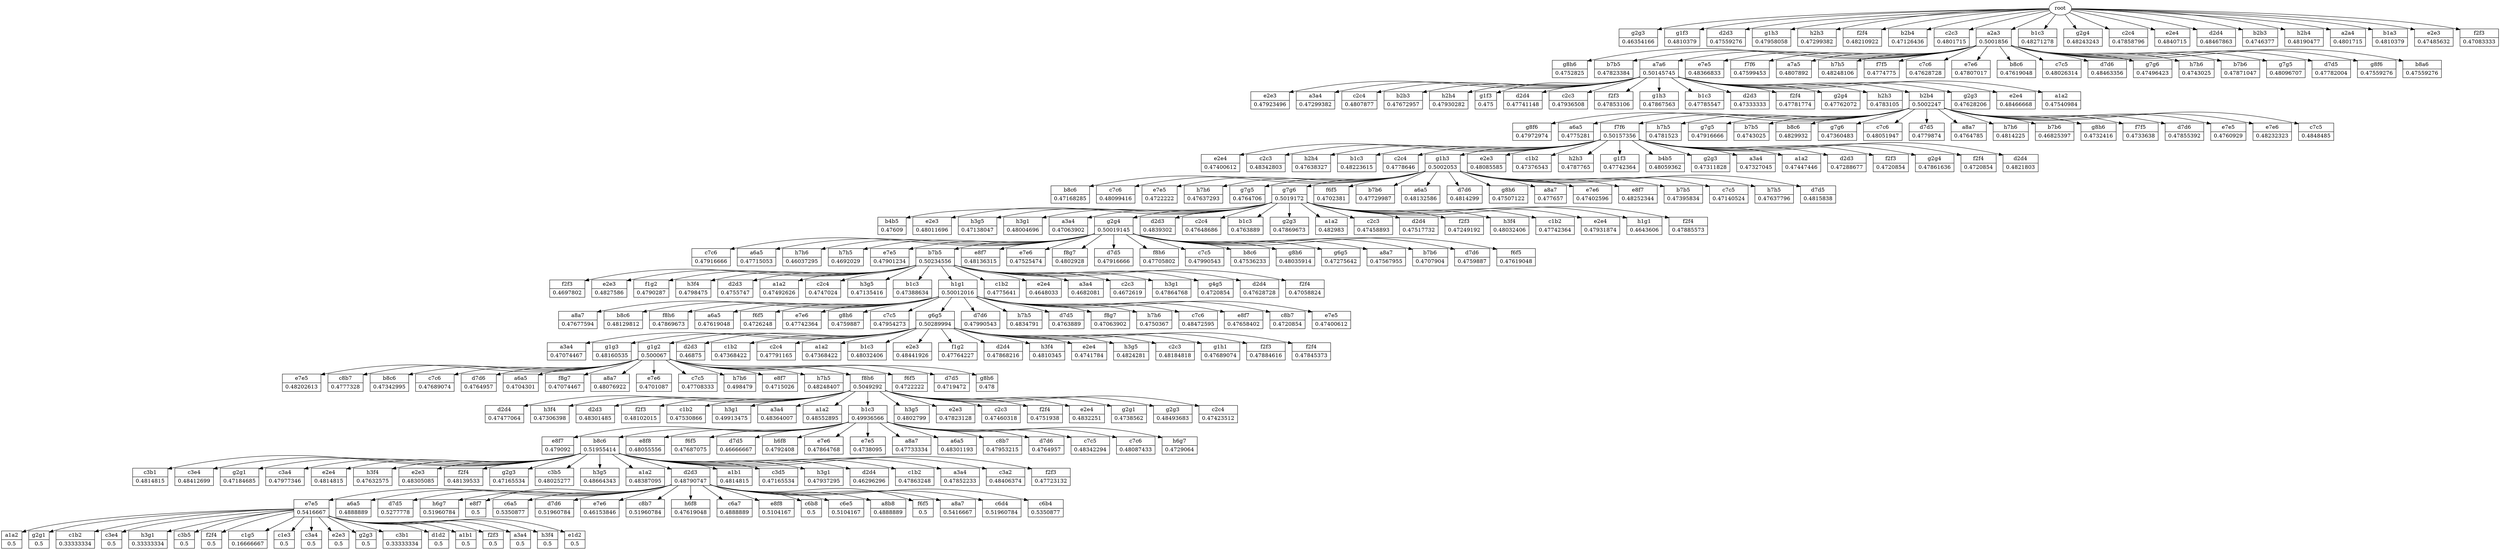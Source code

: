 digraph mcts{
0 [label="root"];
1 [shape=record, label="{ g2g3|0.46354166 }"];
0 -> 1;
2 [shape=record, label="{ g1f3|0.4810379 }"];
0 -> 2;
3 [shape=record, label="{ d2d3|0.47559276 }"];
0 -> 3;
4 [shape=record, label="{ g1h3|0.47958058 }"];
0 -> 4;
5 [shape=record, label="{ h2h3|0.47299382 }"];
0 -> 5;
6 [shape=record, label="{ f2f4|0.48210922 }"];
0 -> 6;
7 [shape=record, label="{ b2b4|0.47126436 }"];
0 -> 7;
8 [shape=record, label="{ c2c3|0.4801715 }"];
0 -> 8;
9 [shape=record, label="{ a2a3|0.5001856 }"];
0 -> 9;
10 [shape=record, label="{ b1c3|0.48271278 }"];
0 -> 10;
11 [shape=record, label="{ g2g4|0.48243243 }"];
0 -> 11;
12 [shape=record, label="{ c2c4|0.47858796 }"];
0 -> 12;
13 [shape=record, label="{ e2e4|0.4840715 }"];
0 -> 13;
14 [shape=record, label="{ d2d4|0.48467863 }"];
0 -> 14;
15 [shape=record, label="{ b2b3|0.4746377 }"];
0 -> 15;
16 [shape=record, label="{ h2h4|0.48190477 }"];
0 -> 16;
17 [shape=record, label="{ a2a4|0.4801715 }"];
0 -> 17;
18 [shape=record, label="{ b1a3|0.4810379 }"];
0 -> 18;
19 [shape=record, label="{ e2e3|0.47485632 }"];
0 -> 19;
20 [shape=record, label="{ f2f3|0.47083333 }"];
0 -> 20;
38 [shape=record, label="{ g8h6|0.4752825 }"];
9 -> 38;
56 [shape=record, label="{ b7b5|0.47823384 }"];
9 -> 56;
72 [shape=record, label="{ a7a6|0.50145745 }"];
9 -> 72;
86 [shape=record, label="{ e7e5|0.48366833 }"];
9 -> 86;
105 [shape=record, label="{ f7f6|0.47599453 }"];
9 -> 105;
124 [shape=record, label="{ a7a5|0.4807892 }"];
9 -> 124;
142 [shape=record, label="{ h7h5|0.48248106 }"];
9 -> 142;
164 [shape=record, label="{ f7f5|0.4774775 }"];
9 -> 164;
175 [shape=record, label="{ c7c6|0.47628728 }"];
9 -> 175;
187 [shape=record, label="{ e7e6|0.47807017 }"];
9 -> 187;
196 [shape=record, label="{ b8c6|0.47619048 }"];
9 -> 196;
199 [shape=record, label="{ c7c5|0.48026314 }"];
9 -> 199;
215 [shape=record, label="{ d7d6|0.48463356 }"];
9 -> 215;
236 [shape=record, label="{ g7g6|0.47496423 }"];
9 -> 236;
251 [shape=record, label="{ h7h6|0.4743025 }"];
9 -> 251;
269 [shape=record, label="{ b7b6|0.47871047 }"];
9 -> 269;
289 [shape=record, label="{ g7g5|0.48096707 }"];
9 -> 289;
295 [shape=record, label="{ d7d5|0.47782004 }"];
9 -> 295;
313 [shape=record, label="{ g8f6|0.47559276 }"];
9 -> 313;
319 [shape=record, label="{ b8a6|0.47559276 }"];
9 -> 319;
495 [shape=record, label="{ e2e3|0.47923496 }"];
72 -> 495;
826 [shape=record, label="{ a3a4|0.47299382 }"];
72 -> 826;
1067 [shape=record, label="{ c2c4|0.4807877 }"];
72 -> 1067;
1344 [shape=record, label="{ b2b3|0.47672957 }"];
72 -> 1344;
1517 [shape=record, label="{ h2h4|0.47930282 }"];
72 -> 1517;
1927 [shape=record, label="{ g1f3|0.475 }"];
72 -> 1927;
2307 [shape=record, label="{ d2d4|0.47741148 }"];
72 -> 2307;
2770 [shape=record, label="{ c2c3|0.47936508 }"];
72 -> 2770;
3187 [shape=record, label="{ f2f3|0.47853106 }"];
72 -> 3187;
3230 [shape=record, label="{ g1h3|0.47867563 }"];
72 -> 3230;
3737 [shape=record, label="{ b1c3|0.47785547 }"];
72 -> 3737;
3950 [shape=record, label="{ d2d3|0.47333333 }"];
72 -> 3950;
4134 [shape=record, label="{ f2f4|0.47781774 }"];
72 -> 4134;
4362 [shape=record, label="{ g2g4|0.47762072 }"];
72 -> 4362;
4798 [shape=record, label="{ h2h3|0.4783105 }"];
72 -> 4798;
4843 [shape=record, label="{ b2b4|0.5002247 }"];
72 -> 4843;
5146 [shape=record, label="{ g2g3|0.47628206 }"];
72 -> 5146;
5396 [shape=record, label="{ e2e4|0.48466668 }"];
72 -> 5396;
5963 [shape=record, label="{ a1a2|0.47540984 }"];
72 -> 5963;
6118 [shape=record, label="{ g8f6|0.47972974 }"];
4843 -> 6118;
6418 [shape=record, label="{ a6a5|0.4775281 }"];
4843 -> 6418;
6765 [shape=record, label="{ f7f6|0.50157356 }"];
4843 -> 6765;
7201 [shape=record, label="{ h7h5|0.4781523 }"];
4843 -> 7201;
7292 [shape=record, label="{ g7g5|0.47916666 }"];
4843 -> 7292;
7563 [shape=record, label="{ b7b5|0.4743025 }"];
4843 -> 7563;
7770 [shape=record, label="{ b8c6|0.4829932 }"];
4843 -> 7770;
8100 [shape=record, label="{ g7g6|0.47360483 }"];
4843 -> 8100;
8408 [shape=record, label="{ c7c6|0.48051947 }"];
4843 -> 8408;
8825 [shape=record, label="{ d7d5|0.4779874 }"];
4843 -> 8825;
9088 [shape=record, label="{ a8a7|0.4764785 }"];
4843 -> 9088;
9226 [shape=record, label="{ h7h6|0.4814225 }"];
4843 -> 9226;
9635 [shape=record, label="{ b7b6|0.46825397 }"];
4843 -> 9635;
10211 [shape=record, label="{ g8h6|0.4732416 }"];
4843 -> 10211;
10363 [shape=record, label="{ f7f5|0.4733638 }"];
4843 -> 10363;
11057 [shape=record, label="{ d7d6|0.47855392 }"];
4843 -> 11057;
11200 [shape=record, label="{ e7e5|0.4760929 }"];
4843 -> 11200;
11335 [shape=record, label="{ e7e6|0.48232323 }"];
4843 -> 11335;
11352 [shape=record, label="{ c7c5|0.4848485 }"];
4843 -> 11352;
11638 [shape=record, label="{ e2e4|0.47400612 }"];
6765 -> 11638;
11822 [shape=record, label="{ c2c3|0.48342803 }"];
6765 -> 11822;
12018 [shape=record, label="{ h2h4|0.47638327 }"];
6765 -> 12018;
12568 [shape=record, label="{ b1c3|0.48223615 }"];
6765 -> 12568;
13110 [shape=record, label="{ c2c4|0.4778646 }"];
6765 -> 13110;
13593 [shape=record, label="{ g1h3|0.5002053 }"];
6765 -> 13593;
13871 [shape=record, label="{ e2e3|0.48085585 }"];
6765 -> 13871;
14400 [shape=record, label="{ c1b2|0.47376543 }"];
6765 -> 14400;
14438 [shape=record, label="{ h2h3|0.4787765 }"];
6765 -> 14438;
14453 [shape=record, label="{ g1f3|0.47742364 }"];
6765 -> 14453;
14607 [shape=record, label="{ b4b5|0.48059362 }"];
6765 -> 14607;
14676 [shape=record, label="{ g2g3|0.47311828 }"];
6765 -> 14676;
14711 [shape=record, label="{ a3a4|0.47327045 }"];
6765 -> 14711;
15072 [shape=record, label="{ a1a2|0.47447446 }"];
6765 -> 15072;
15189 [shape=record, label="{ d2d3|0.47288677 }"];
6765 -> 15189;
15312 [shape=record, label="{ f2f3|0.4720854 }"];
6765 -> 15312;
16017 [shape=record, label="{ g2g4|0.47861636 }"];
6765 -> 16017;
16333 [shape=record, label="{ f2f4|0.4720854 }"];
6765 -> 16333;
16516 [shape=record, label="{ d2d4|0.4821803 }"];
6765 -> 16516;
16760 [shape=record, label="{ b8c6|0.47168285 }"];
13593 -> 16760;
16998 [shape=record, label="{ c7c6|0.48099416 }"];
13593 -> 16998;
17206 [shape=record, label="{ e7e5|0.4722222 }"];
13593 -> 17206;
17583 [shape=record, label="{ h7h6|0.47637293 }"];
13593 -> 17583;
17891 [shape=record, label="{ g7g5|0.4764706 }"];
13593 -> 17891;
18177 [shape=record, label="{ g7g6|0.5019172 }"];
13593 -> 18177;
18431 [shape=record, label="{ f6f5|0.4702381 }"];
13593 -> 18431;
18707 [shape=record, label="{ b7b6|0.47729987 }"];
13593 -> 18707;
18860 [shape=record, label="{ a6a5|0.48132586 }"];
13593 -> 18860;
18986 [shape=record, label="{ d7d6|0.4814299 }"];
13593 -> 18986;
19328 [shape=record, label="{ g8h6|0.47507122 }"];
13593 -> 19328;
19736 [shape=record, label="{ a8a7|0.477657 }"];
13593 -> 19736;
19877 [shape=record, label="{ e7e6|0.47402596 }"];
13593 -> 19877;
20386 [shape=record, label="{ e8f7|0.48252344 }"];
13593 -> 20386;
20537 [shape=record, label="{ b7b5|0.47395834 }"];
13593 -> 20537;
21091 [shape=record, label="{ c7c5|0.47140524 }"];
13593 -> 21091;
21108 [shape=record, label="{ h7h5|0.47637796 }"];
13593 -> 21108;
21128 [shape=record, label="{ d7d5|0.4815838 }"];
13593 -> 21128;
21202 [shape=record, label="{ b4b5|0.47609 }"];
18177 -> 21202;
21662 [shape=record, label="{ e2e3|0.48011696 }"];
18177 -> 21662;
21842 [shape=record, label="{ h3g5|0.47138047 }"];
18177 -> 21842;
22269 [shape=record, label="{ h3g1|0.48004696 }"];
18177 -> 22269;
22721 [shape=record, label="{ a3a4|0.47063902 }"];
18177 -> 22721;
22993 [shape=record, label="{ g2g4|0.50019145 }"];
18177 -> 22993;
23121 [shape=record, label="{ d2d3|0.4839302 }"];
18177 -> 23121;
23182 [shape=record, label="{ c2c4|0.47648686 }"];
18177 -> 23182;
23288 [shape=record, label="{ b1c3|0.4763889 }"];
18177 -> 23288;
23468 [shape=record, label="{ g2g3|0.47869673 }"];
18177 -> 23468;
23591 [shape=record, label="{ a1a2|0.482983 }"];
18177 -> 23591;
23962 [shape=record, label="{ c2c3|0.47458893 }"];
18177 -> 23962;
24121 [shape=record, label="{ d2d4|0.47517732 }"];
18177 -> 24121;
24234 [shape=record, label="{ f2f3|0.47249192 }"];
18177 -> 24234;
24529 [shape=record, label="{ h3f4|0.48032406 }"];
18177 -> 24529;
24569 [shape=record, label="{ c1b2|0.47742364 }"];
18177 -> 24569;
24822 [shape=record, label="{ e2e4|0.47931874 }"];
18177 -> 24822;
24901 [shape=record, label="{ h1g1|0.4643606 }"];
18177 -> 24901;
24976 [shape=record, label="{ f2f4|0.47885573 }"];
18177 -> 24976;
25900 [shape=record, label="{ c7c6|0.47916666 }"];
22993 -> 25900;
26102 [shape=record, label="{ a6a5|0.47715053 }"];
22993 -> 26102;
26408 [shape=record, label="{ h7h6|0.46037295 }"];
22993 -> 26408;
26801 [shape=record, label="{ h7h5|0.4692029 }"];
22993 -> 26801;
27222 [shape=record, label="{ e7e5|0.47901234 }"];
22993 -> 27222;
27829 [shape=record, label="{ b7b5|0.50234556 }"];
22993 -> 27829;
28080 [shape=record, label="{ e8f7|0.48136315 }"];
22993 -> 28080;
28214 [shape=record, label="{ e7e6|0.47525474 }"];
22993 -> 28214;
28561 [shape=record, label="{ f8g7|0.4802928 }"];
22993 -> 28561;
28702 [shape=record, label="{ d7d5|0.47916666 }"];
22993 -> 28702;
28830 [shape=record, label="{ f8h6|0.47705802 }"];
22993 -> 28830;
28965 [shape=record, label="{ c7c5|0.47990543 }"];
22993 -> 28965;
29114 [shape=record, label="{ b8c6|0.47536233 }"];
22993 -> 29114;
29984 [shape=record, label="{ g8h6|0.48035914 }"];
22993 -> 29984;
30075 [shape=record, label="{ g6g5|0.47275642 }"];
22993 -> 30075;
30101 [shape=record, label="{ a8a7|0.47567955 }"];
22993 -> 30101;
30153 [shape=record, label="{ b7b6|0.4707904 }"];
22993 -> 30153;
30173 [shape=record, label="{ d7d6|0.4759887 }"];
22993 -> 30173;
30196 [shape=record, label="{ f6f5|0.47619048 }"];
22993 -> 30196;
30438 [shape=record, label="{ f2f3|0.4697802 }"];
27829 -> 30438;
30507 [shape=record, label="{ e2e3|0.4827586 }"];
27829 -> 30507;
30911 [shape=record, label="{ f1g2|0.4790287 }"];
27829 -> 30911;
31168 [shape=record, label="{ h3f4|0.4798475 }"];
27829 -> 31168;
31515 [shape=record, label="{ d2d3|0.4755747 }"];
27829 -> 31515;
31802 [shape=record, label="{ a1a2|0.47492626 }"];
27829 -> 31802;
31970 [shape=record, label="{ c2c4|0.4747024 }"];
27829 -> 31970;
32284 [shape=record, label="{ h3g5|0.47135416 }"];
27829 -> 32284;
32747 [shape=record, label="{ b1c3|0.47388634 }"];
27829 -> 32747;
32824 [shape=record, label="{ h1g1|0.50012016 }"];
27829 -> 32824;
32875 [shape=record, label="{ c1b2|0.4775641 }"];
27829 -> 32875;
32899 [shape=record, label="{ e2e4|0.4648033 }"];
27829 -> 32899;
33132 [shape=record, label="{ a3a4|0.4682081 }"];
27829 -> 33132;
33426 [shape=record, label="{ c2c3|0.4672619 }"];
27829 -> 33426;
33443 [shape=record, label="{ h3g1|0.47864768 }"];
27829 -> 33443;
33494 [shape=record, label="{ g4g5|0.4720854 }"];
27829 -> 33494;
33680 [shape=record, label="{ d2d4|0.47628728 }"];
27829 -> 33680;
33924 [shape=record, label="{ f2f4|0.47058824 }"];
27829 -> 33924;
34693 [shape=record, label="{ a8a7|0.47677594 }"];
32824 -> 34693;
35066 [shape=record, label="{ b8c6|0.48129812 }"];
32824 -> 35066;
35275 [shape=record, label="{ f8h6|0.47869673 }"];
32824 -> 35275;
35379 [shape=record, label="{ a6a5|0.47619048 }"];
32824 -> 35379;
35557 [shape=record, label="{ f6f5|0.4726248 }"];
32824 -> 35557;
35878 [shape=record, label="{ e7e6|0.47742364 }"];
32824 -> 35878;
36128 [shape=record, label="{ g8h6|0.4759887 }"];
32824 -> 36128;
36227 [shape=record, label="{ c7c5|0.47954273 }"];
32824 -> 36227;
36419 [shape=record, label="{ g6g5|0.50289994 }"];
32824 -> 36419;
36753 [shape=record, label="{ d7d6|0.47990543 }"];
32824 -> 36753;
37008 [shape=record, label="{ h7h5|0.4834791 }"];
32824 -> 37008;
37079 [shape=record, label="{ d7d5|0.4763889 }"];
32824 -> 37079;
37461 [shape=record, label="{ f8g7|0.47063902 }"];
32824 -> 37461;
37664 [shape=record, label="{ h7h6|0.4750367 }"];
32824 -> 37664;
38295 [shape=record, label="{ c7c6|0.48472595 }"];
32824 -> 38295;
38753 [shape=record, label="{ e8f7|0.47658402 }"];
32824 -> 38753;
38809 [shape=record, label="{ c8b7|0.4720854 }"];
32824 -> 38809;
38814 [shape=record, label="{ e7e5|0.47400612 }"];
32824 -> 38814;
38962 [shape=record, label="{ a3a4|0.47074467 }"];
36419 -> 38962;
39229 [shape=record, label="{ g1g3|0.48160535 }"];
36419 -> 39229;
39506 [shape=record, label="{ g1g2|0.500067 }"];
36419 -> 39506;
39764 [shape=record, label="{ d2d3|0.46875 }"];
36419 -> 39764;
40223 [shape=record, label="{ c1b2|0.47368422 }"];
36419 -> 40223;
40316 [shape=record, label="{ c2c4|0.47791165 }"];
36419 -> 40316;
40474 [shape=record, label="{ a1a2|0.47368422 }"];
36419 -> 40474;
40838 [shape=record, label="{ b1c3|0.48032406 }"];
36419 -> 40838;
40864 [shape=record, label="{ e2e3|0.48441926 }"];
36419 -> 40864;
41173 [shape=record, label="{ f1g2|0.47764227 }"];
36419 -> 41173;
41239 [shape=record, label="{ d2d4|0.47868216 }"];
36419 -> 41239;
41290 [shape=record, label="{ h3f4|0.4810345 }"];
36419 -> 41290;
41747 [shape=record, label="{ e2e4|0.4741784 }"];
36419 -> 41747;
41803 [shape=record, label="{ h3g5|0.4824281 }"];
36419 -> 41803;
41954 [shape=record, label="{ c2c3|0.48184818 }"];
36419 -> 41954;
42084 [shape=record, label="{ g1h1|0.47689074 }"];
36419 -> 42084;
42561 [shape=record, label="{ f2f3|0.47884616 }"];
36419 -> 42561;
42649 [shape=record, label="{ f2f4|0.47845373 }"];
36419 -> 42649;
42761 [shape=record, label="{ e7e5|0.48202613 }"];
39506 -> 42761;
43179 [shape=record, label="{ c8b7|0.4777328 }"];
39506 -> 43179;
43499 [shape=record, label="{ b8c6|0.47342995 }"];
39506 -> 43499;
43838 [shape=record, label="{ c7c6|0.47689074 }"];
39506 -> 43838;
43955 [shape=record, label="{ d7d6|0.4764957 }"];
39506 -> 43955;
44164 [shape=record, label="{ a6a5|0.4704301 }"];
39506 -> 44164;
44363 [shape=record, label="{ f8g7|0.47074467 }"];
39506 -> 44363;
44582 [shape=record, label="{ a8a7|0.48076922 }"];
39506 -> 44582;
44943 [shape=record, label="{ e7e6|0.4701087 }"];
39506 -> 44943;
45241 [shape=record, label="{ c7c5|0.47708333 }"];
39506 -> 45241;
45394 [shape=record, label="{ h7h6|0.498479 }"];
39506 -> 45394;
45753 [shape=record, label="{ e8f7|0.4715026 }"];
39506 -> 45753;
45782 [shape=record, label="{ h7h5|0.48248407 }"];
39506 -> 45782;
45843 [shape=record, label="{ f8h6|0.5049292 }"];
39506 -> 45843;
45972 [shape=record, label="{ f6f5|0.4722222 }"];
39506 -> 45972;
46071 [shape=record, label="{ d7d5|0.4719472 }"];
39506 -> 46071;
46234 [shape=record, label="{ g8h6|0.478 }"];
39506 -> 46234;
46496 [shape=record, label="{ d2d4|0.47477064 }"];
45843 -> 46496;
46742 [shape=record, label="{ h3f4|0.47306398 }"];
45843 -> 46742;
47026 [shape=record, label="{ d2d3|0.48301485 }"];
45843 -> 47026;
47232 [shape=record, label="{ f2f3|0.48102015 }"];
45843 -> 47232;
47483 [shape=record, label="{ c1b2|0.47530866 }"];
45843 -> 47483;
47636 [shape=record, label="{ h3g1|0.49913475 }"];
45843 -> 47636;
47994 [shape=record, label="{ a3a4|0.48364007 }"];
45843 -> 47994;
48650 [shape=record, label="{ a1a2|0.48552895 }"];
45843 -> 48650;
48784 [shape=record, label="{ b1c3|0.49936566 }"];
45843 -> 48784;
49122 [shape=record, label="{ h3g5|0.4802799 }"];
45843 -> 49122;
49413 [shape=record, label="{ e2e3|0.47823128 }"];
45843 -> 49413;
49431 [shape=record, label="{ c2c3|0.47460318 }"];
45843 -> 49431;
49448 [shape=record, label="{ f2f4|0.4751938 }"];
45843 -> 49448;
49464 [shape=record, label="{ e2e4|0.4832251 }"];
45843 -> 49464;
49578 [shape=record, label="{ g2g1|0.4738562 }"];
45843 -> 49578;
49597 [shape=record, label="{ g2g3|0.48493683 }"];
45843 -> 49597;
49911 [shape=record, label="{ c2c4|0.47423512 }"];
45843 -> 49911;
50578 [shape=record, label="{ e8f7|0.479092 }"];
48784 -> 50578;
50687 [shape=record, label="{ b8c6|0.51955414 }"];
48784 -> 50687;
50979 [shape=record, label="{ e8f8|0.48055556 }"];
48784 -> 50979;
51240 [shape=record, label="{ f6f5|0.47687075 }"];
48784 -> 51240;
51392 [shape=record, label="{ d7d5|0.46666667 }"];
48784 -> 51392;
51600 [shape=record, label="{ h6f8|0.4792408 }"];
48784 -> 51600;
51756 [shape=record, label="{ e7e6|0.47864768 }"];
48784 -> 51756;
52200 [shape=record, label="{ e7e5|0.4738095 }"];
48784 -> 52200;
52407 [shape=record, label="{ a8a7|0.47733334 }"];
48784 -> 52407;
52518 [shape=record, label="{ a6a5|0.48301193 }"];
48784 -> 52518;
52699 [shape=record, label="{ c8b7|0.47953215 }"];
48784 -> 52699;
52808 [shape=record, label="{ d7d6|0.4764957 }"];
48784 -> 52808;
53287 [shape=record, label="{ c7c5|0.48342294 }"];
48784 -> 53287;
53665 [shape=record, label="{ c7c6|0.48087433 }"];
48784 -> 53665;
53929 [shape=record, label="{ h6g7|0.4729064 }"];
48784 -> 53929;
54051 [shape=record, label="{ c3b1|0.4814815 }"];
50687 -> 54051;
54419 [shape=record, label="{ c3e4|0.48412699 }"];
50687 -> 54419;
54561 [shape=record, label="{ g2g1|0.47184685 }"];
50687 -> 54561;
54680 [shape=record, label="{ c3a4|0.47977346 }"];
50687 -> 54680;
54814 [shape=record, label="{ e2e4|0.4814815 }"];
50687 -> 54814;
54947 [shape=record, label="{ h3f4|0.47632575 }"];
50687 -> 54947;
55220 [shape=record, label="{ e2e3|0.48305085 }"];
50687 -> 55220;
55454 [shape=record, label="{ f2f4|0.48139533 }"];
50687 -> 55454;
55622 [shape=record, label="{ g2g3|0.47165534 }"];
50687 -> 55622;
55832 [shape=record, label="{ c3b5|0.48025277 }"];
50687 -> 55832;
56215 [shape=record, label="{ h3g5|0.48664343 }"];
50687 -> 56215;
56500 [shape=record, label="{ a1a2|0.48387095 }"];
50687 -> 56500;
56694 [shape=record, label="{ d2d3|0.48790747 }"];
50687 -> 56694;
56833 [shape=record, label="{ a1b1|0.4814815 }"];
50687 -> 56833;
56937 [shape=record, label="{ c3d5|0.47165534 }"];
50687 -> 56937;
57097 [shape=record, label="{ h3g1|0.47937295 }"];
50687 -> 57097;
57101 [shape=record, label="{ d2d4|0.46296296 }"];
50687 -> 57101;
57349 [shape=record, label="{ c1b2|0.47863248 }"];
50687 -> 57349;
63977 [shape=record, label="{ a3a4|0.47852233 }"];
50687 -> 63977;
63990 [shape=record, label="{ c3a2|0.48406374 }"];
50687 -> 63990;
64004 [shape=record, label="{ f2f3|0.47723132 }"];
50687 -> 64004;
64263 [shape=record, label="{ e7e5|0.5416667 }"];
56694 -> 64263;
64429 [shape=record, label="{ a6a5|0.4888889 }"];
56694 -> 64429;
64583 [shape=record, label="{ d7d5|0.5277778 }"];
56694 -> 64583;
64840 [shape=record, label="{ h6g7|0.51960784 }"];
56694 -> 64840;
65182 [shape=record, label="{ e8f7|0.5 }"];
56694 -> 65182;
65282 [shape=record, label="{ c6a5|0.5350877 }"];
56694 -> 65282;
65469 [shape=record, label="{ d7d6|0.51960784 }"];
56694 -> 65469;
65566 [shape=record, label="{ e7e6|0.46153846 }"];
56694 -> 65566;
65657 [shape=record, label="{ c8b7|0.51960784 }"];
56694 -> 65657;
65817 [shape=record, label="{ h6f8|0.47619048 }"];
56694 -> 65817;
65897 [shape=record, label="{ c6a7|0.4888889 }"];
56694 -> 65897;
66003 [shape=record, label="{ e8f8|0.5104167 }"];
56694 -> 66003;
66457 [shape=record, label="{ c6b8|0.5 }"];
56694 -> 66457;
66548 [shape=record, label="{ c6e5|0.5104167 }"];
56694 -> 66548;
66569 [shape=record, label="{ a8b8|0.4888889 }"];
56694 -> 66569;
67077 [shape=record, label="{ f6f5|0.5 }"];
56694 -> 67077;
67299 [shape=record, label="{ a8a7|0.5416667 }"];
56694 -> 67299;
67681 [shape=record, label="{ c6d4|0.51960784 }"];
56694 -> 67681;
73876 [shape=record, label="{ c6b4|0.5350877 }"];
56694 -> 73876;
74650 [shape=record, label="{ a1a2|0.5 }"];
64263 -> 74650;
74870 [shape=record, label="{ g2g1|0.5 }"];
64263 -> 74870;
75108 [shape=record, label="{ c1b2|0.33333334 }"];
64263 -> 75108;
75336 [shape=record, label="{ c3e4|0.5 }"];
64263 -> 75336;
75739 [shape=record, label="{ h3g1|0.33333334 }"];
64263 -> 75739;
75906 [shape=record, label="{ c3b5|0.5 }"];
64263 -> 75906;
76242 [shape=record, label="{ f2f4|0.5 }"];
64263 -> 76242;
76460 [shape=record, label="{ c1g5|0.16666667 }"];
64263 -> 76460;
76584 [shape=record, label="{ c1e3|0.5 }"];
64263 -> 76584;
76683 [shape=record, label="{ c3a4|0.5 }"];
64263 -> 76683;
76718 [shape=record, label="{ e2e3|0.5 }"];
64263 -> 76718;
76733 [shape=record, label="{ g2g3|0.5 }"];
64263 -> 76733;
77049 [shape=record, label="{ c3b1|0.33333334 }"];
64263 -> 77049;
77135 [shape=record, label="{ d1d2|0.5 }"];
64263 -> 77135;
77416 [shape=record, label="{ a1b1|0.5 }"];
64263 -> 77416;
77681 [shape=record, label="{ f2f3|0.5 }"];
64263 -> 77681;
77920 [shape=record, label="{ a3a4|0.5 }"];
64263 -> 77920;
78336 [shape=record, label="{ h3f4|0.5 }"];
64263 -> 78336;
78928 [shape=record, label="{ e1d2|0.5 }"];
64263 -> 78928;
}

